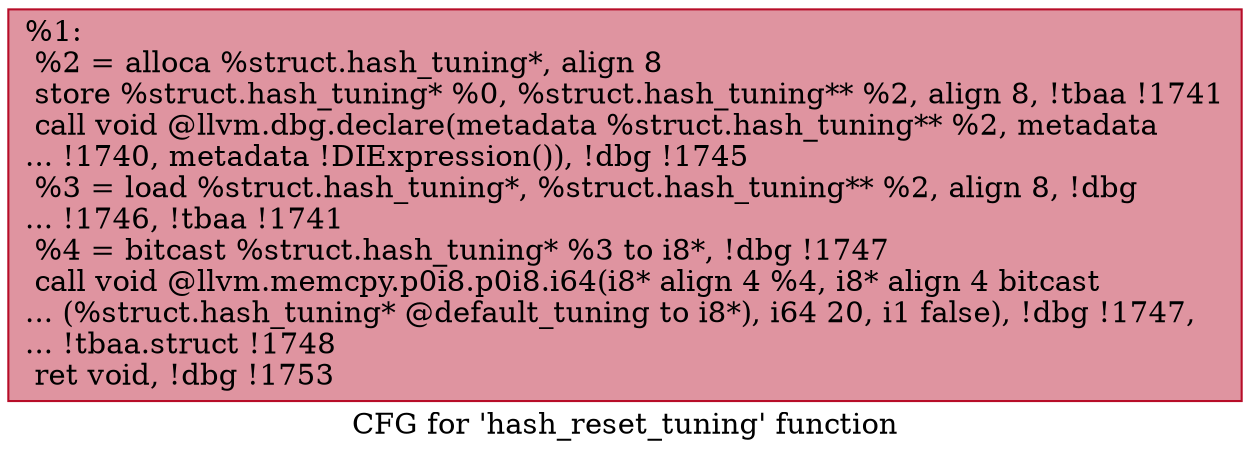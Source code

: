 digraph "CFG for 'hash_reset_tuning' function" {
	label="CFG for 'hash_reset_tuning' function";

	Node0x19ab9e0 [shape=record,color="#b70d28ff", style=filled, fillcolor="#b70d2870",label="{%1:\l  %2 = alloca %struct.hash_tuning*, align 8\l  store %struct.hash_tuning* %0, %struct.hash_tuning** %2, align 8, !tbaa !1741\l  call void @llvm.dbg.declare(metadata %struct.hash_tuning** %2, metadata\l... !1740, metadata !DIExpression()), !dbg !1745\l  %3 = load %struct.hash_tuning*, %struct.hash_tuning** %2, align 8, !dbg\l... !1746, !tbaa !1741\l  %4 = bitcast %struct.hash_tuning* %3 to i8*, !dbg !1747\l  call void @llvm.memcpy.p0i8.p0i8.i64(i8* align 4 %4, i8* align 4 bitcast\l... (%struct.hash_tuning* @default_tuning to i8*), i64 20, i1 false), !dbg !1747,\l... !tbaa.struct !1748\l  ret void, !dbg !1753\l}"];
}
